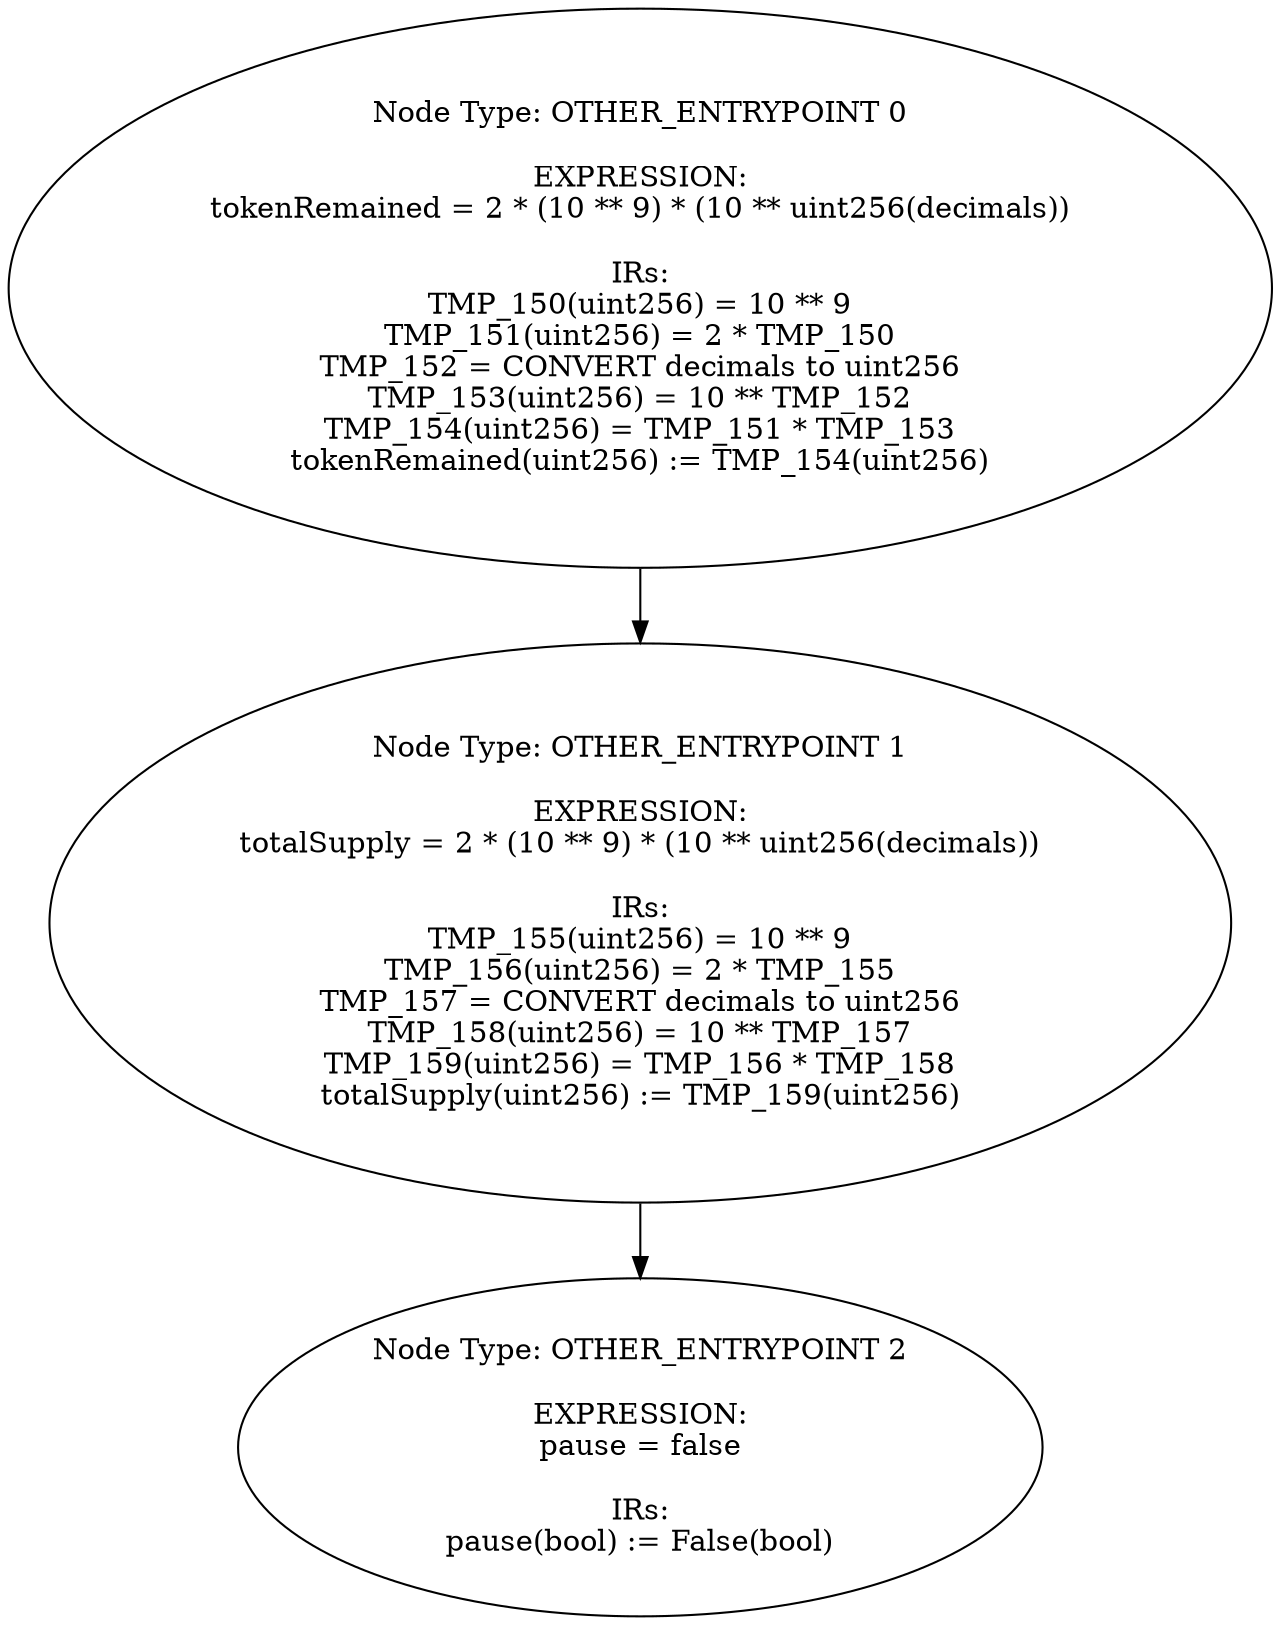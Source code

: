 digraph{
0[label="Node Type: OTHER_ENTRYPOINT 0

EXPRESSION:
tokenRemained = 2 * (10 ** 9) * (10 ** uint256(decimals))

IRs:
TMP_150(uint256) = 10 ** 9
TMP_151(uint256) = 2 * TMP_150
TMP_152 = CONVERT decimals to uint256
TMP_153(uint256) = 10 ** TMP_152
TMP_154(uint256) = TMP_151 * TMP_153
tokenRemained(uint256) := TMP_154(uint256)"];
0->1;
1[label="Node Type: OTHER_ENTRYPOINT 1

EXPRESSION:
totalSupply = 2 * (10 ** 9) * (10 ** uint256(decimals))

IRs:
TMP_155(uint256) = 10 ** 9
TMP_156(uint256) = 2 * TMP_155
TMP_157 = CONVERT decimals to uint256
TMP_158(uint256) = 10 ** TMP_157
TMP_159(uint256) = TMP_156 * TMP_158
totalSupply(uint256) := TMP_159(uint256)"];
1->2;
2[label="Node Type: OTHER_ENTRYPOINT 2

EXPRESSION:
pause = false

IRs:
pause(bool) := False(bool)"];
}
